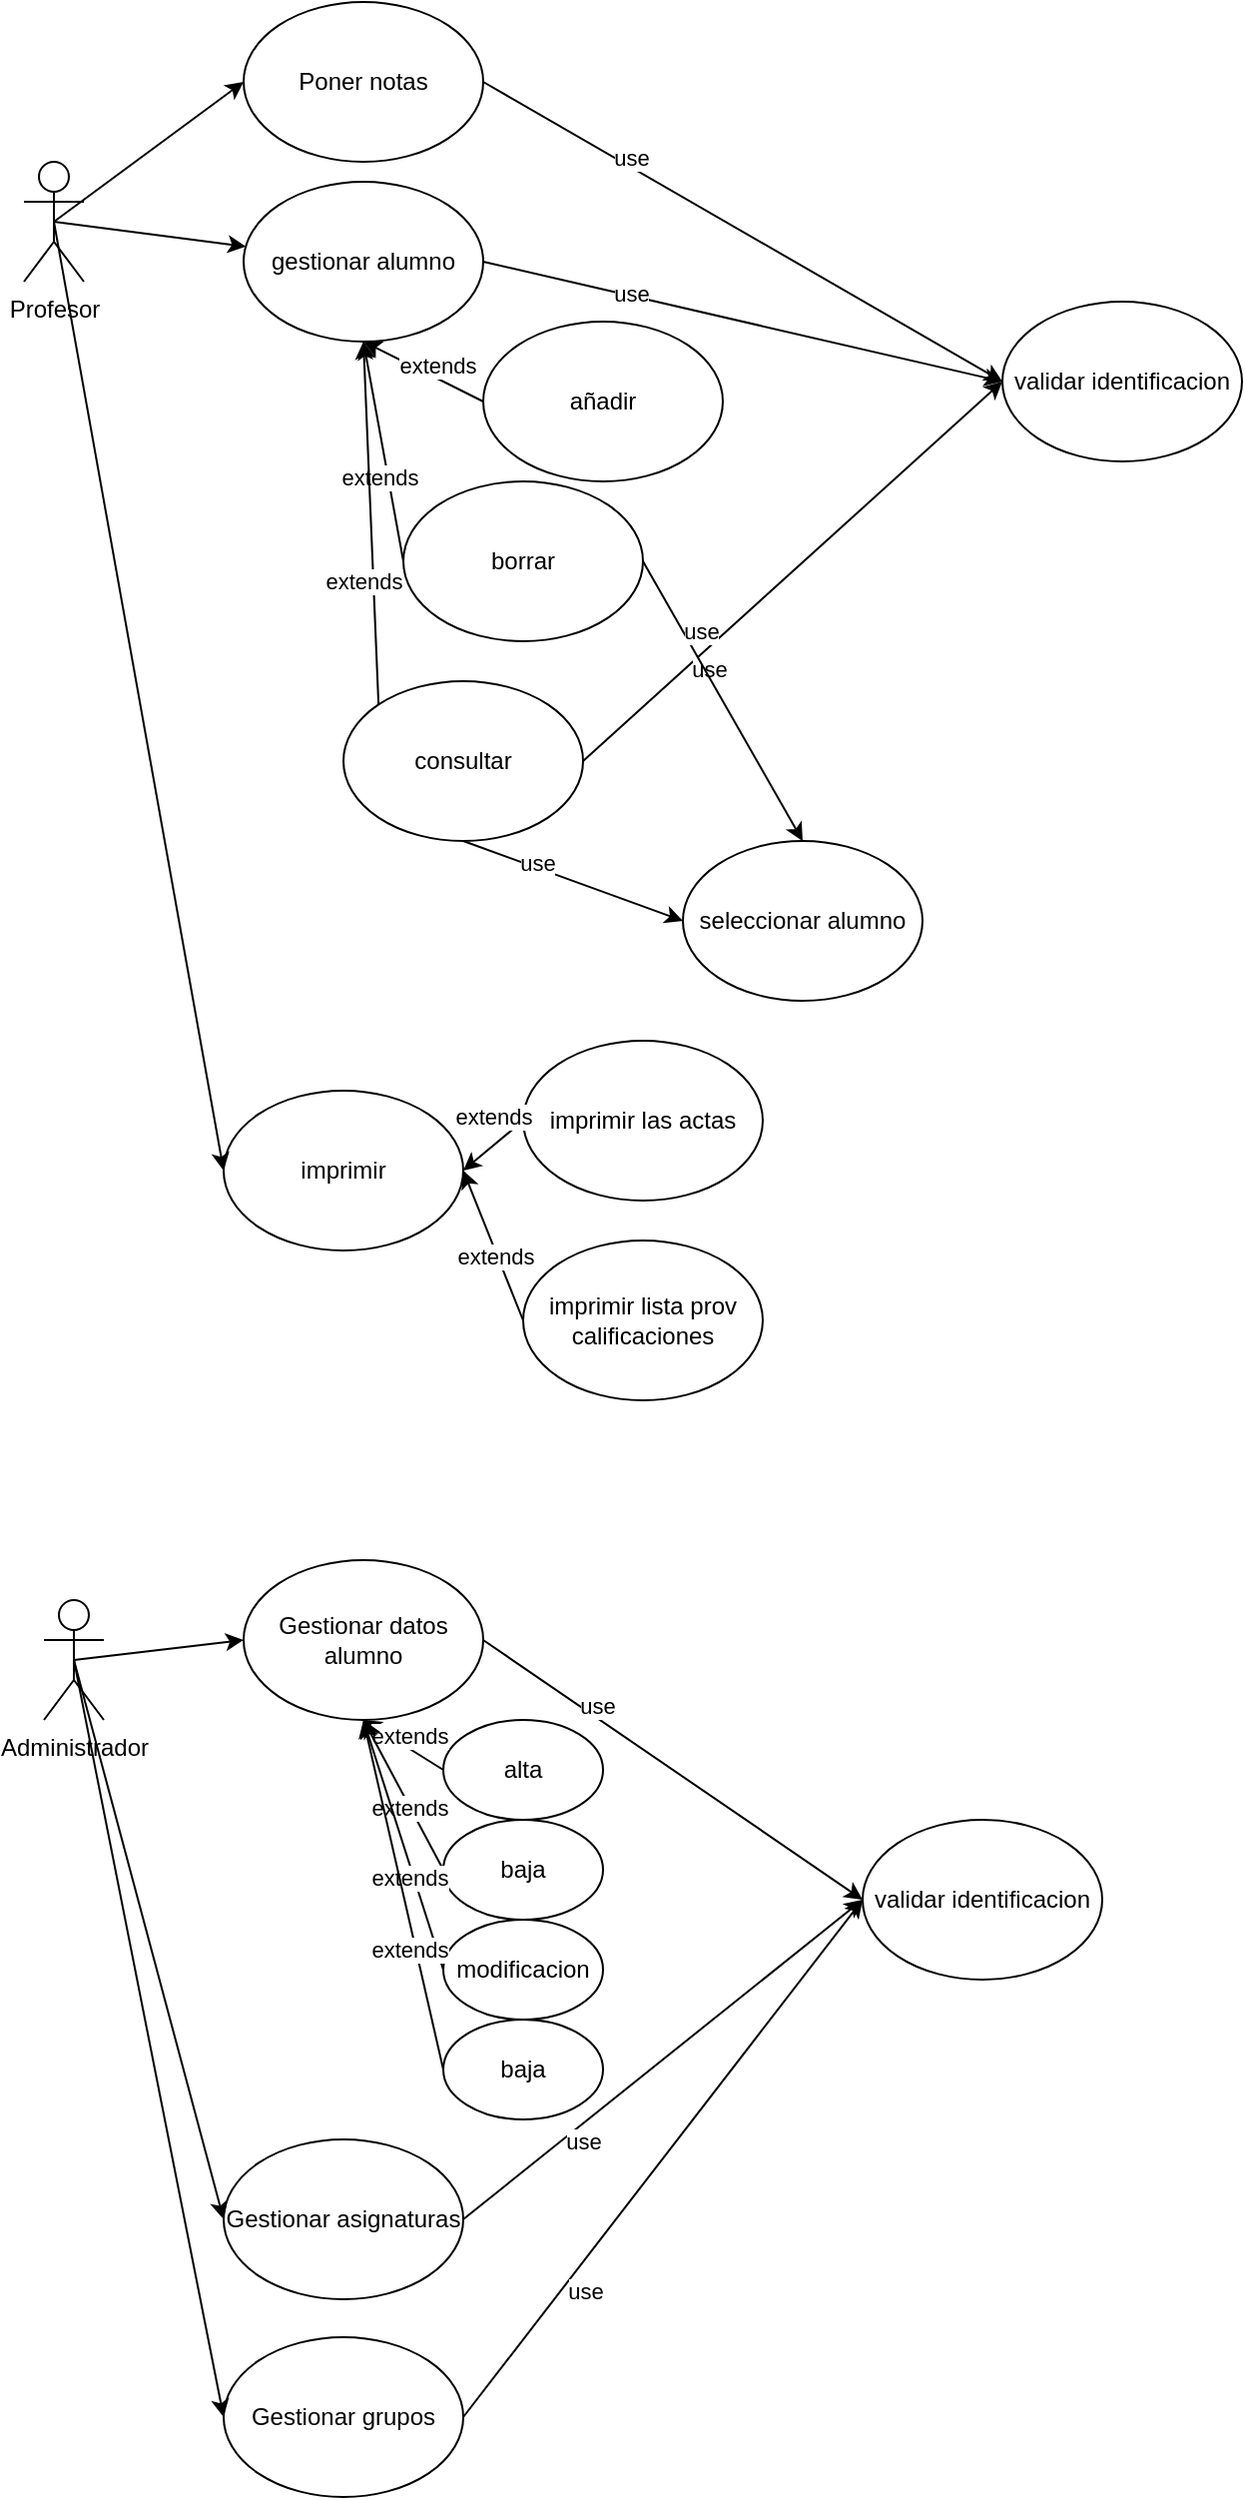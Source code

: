<mxfile version="23.1.0" type="google">
  <diagram name="Página-1" id="HRC3GEXXKmoOnmp0JOtH">
    <mxGraphModel grid="1" page="1" gridSize="10" guides="1" tooltips="1" connect="1" arrows="1" fold="1" pageScale="1" pageWidth="827" pageHeight="1169" math="0" shadow="0">
      <root>
        <mxCell id="0" />
        <mxCell id="1" parent="0" />
        <mxCell id="Cd0Fy0d24aAjxqollalq-1" value="Profesor" style="shape=umlActor;verticalLabelPosition=bottom;verticalAlign=top;html=1;" vertex="1" parent="1">
          <mxGeometry x="150" y="80" width="30" height="60" as="geometry" />
        </mxCell>
        <mxCell id="Cd0Fy0d24aAjxqollalq-10" value="Poner notas" style="ellipse;whiteSpace=wrap;html=1;" vertex="1" parent="1">
          <mxGeometry x="260" width="120" height="80" as="geometry" />
        </mxCell>
        <mxCell id="Cd0Fy0d24aAjxqollalq-11" value="gestionar alumno" style="ellipse;whiteSpace=wrap;html=1;" vertex="1" parent="1">
          <mxGeometry x="260" y="90" width="120" height="80" as="geometry" />
        </mxCell>
        <mxCell id="Cd0Fy0d24aAjxqollalq-12" value="añadir" style="ellipse;whiteSpace=wrap;html=1;" vertex="1" parent="1">
          <mxGeometry x="380" y="160" width="120" height="80" as="geometry" />
        </mxCell>
        <mxCell id="Cd0Fy0d24aAjxqollalq-13" value="borrar" style="ellipse;whiteSpace=wrap;html=1;" vertex="1" parent="1">
          <mxGeometry x="340" y="240" width="120" height="80" as="geometry" />
        </mxCell>
        <mxCell id="Cd0Fy0d24aAjxqollalq-14" value="" style="endArrow=classic;html=1;rounded=0;entryX=0.5;entryY=1;entryDx=0;entryDy=0;exitX=0;exitY=0.5;exitDx=0;exitDy=0;" edge="1" parent="1" source="Cd0Fy0d24aAjxqollalq-13" target="Cd0Fy0d24aAjxqollalq-11">
          <mxGeometry width="50" height="50" relative="1" as="geometry">
            <mxPoint x="290" y="270" as="sourcePoint" />
            <mxPoint x="340" y="220" as="targetPoint" />
          </mxGeometry>
        </mxCell>
        <mxCell id="Cd0Fy0d24aAjxqollalq-15" value="extends" style="edgeLabel;html=1;align=center;verticalAlign=middle;resizable=0;points=[];" connectable="0" vertex="1" parent="Cd0Fy0d24aAjxqollalq-14">
          <mxGeometry x="-0.423" relative="1" as="geometry">
            <mxPoint x="-6" y="-10" as="offset" />
          </mxGeometry>
        </mxCell>
        <mxCell id="Cd0Fy0d24aAjxqollalq-16" value="" style="endArrow=classic;html=1;rounded=0;entryX=0.5;entryY=1;entryDx=0;entryDy=0;exitX=0;exitY=0.5;exitDx=0;exitDy=0;" edge="1" parent="1" source="Cd0Fy0d24aAjxqollalq-12" target="Cd0Fy0d24aAjxqollalq-11">
          <mxGeometry width="50" height="50" relative="1" as="geometry">
            <mxPoint x="430" y="80" as="sourcePoint" />
            <mxPoint x="389" y="50" as="targetPoint" />
          </mxGeometry>
        </mxCell>
        <mxCell id="Cd0Fy0d24aAjxqollalq-17" value="extends" style="edgeLabel;html=1;align=center;verticalAlign=middle;resizable=0;points=[];" connectable="0" vertex="1" parent="Cd0Fy0d24aAjxqollalq-16">
          <mxGeometry x="-0.423" relative="1" as="geometry">
            <mxPoint x="-6" y="-10" as="offset" />
          </mxGeometry>
        </mxCell>
        <mxCell id="Cd0Fy0d24aAjxqollalq-18" value="consultar" style="ellipse;whiteSpace=wrap;html=1;" vertex="1" parent="1">
          <mxGeometry x="310" y="340" width="120" height="80" as="geometry" />
        </mxCell>
        <mxCell id="Cd0Fy0d24aAjxqollalq-19" value="seleccionar alumno" style="ellipse;whiteSpace=wrap;html=1;" vertex="1" parent="1">
          <mxGeometry x="480" y="420" width="120" height="80" as="geometry" />
        </mxCell>
        <mxCell id="Cd0Fy0d24aAjxqollalq-22" value="" style="endArrow=classic;html=1;rounded=0;exitX=0.5;exitY=1;exitDx=0;exitDy=0;entryX=0;entryY=0.5;entryDx=0;entryDy=0;" edge="1" parent="1" source="Cd0Fy0d24aAjxqollalq-18" target="Cd0Fy0d24aAjxqollalq-19">
          <mxGeometry width="50" height="50" relative="1" as="geometry">
            <mxPoint x="380" y="400" as="sourcePoint" />
            <mxPoint x="430" y="350" as="targetPoint" />
          </mxGeometry>
        </mxCell>
        <mxCell id="Cd0Fy0d24aAjxqollalq-23" value="use" style="edgeLabel;html=1;align=center;verticalAlign=middle;resizable=0;points=[];" connectable="0" vertex="1" parent="Cd0Fy0d24aAjxqollalq-22">
          <mxGeometry x="-0.506" y="-1" relative="1" as="geometry">
            <mxPoint x="10" as="offset" />
          </mxGeometry>
        </mxCell>
        <mxCell id="Cd0Fy0d24aAjxqollalq-24" value="validar identificacion" style="ellipse;whiteSpace=wrap;html=1;" vertex="1" parent="1">
          <mxGeometry x="640" y="150" width="120" height="80" as="geometry" />
        </mxCell>
        <mxCell id="Cd0Fy0d24aAjxqollalq-26" value="" style="endArrow=classic;html=1;rounded=0;exitX=1;exitY=0.5;exitDx=0;exitDy=0;entryX=0;entryY=0.5;entryDx=0;entryDy=0;" edge="1" parent="1" source="Cd0Fy0d24aAjxqollalq-10" target="Cd0Fy0d24aAjxqollalq-24">
          <mxGeometry width="50" height="50" relative="1" as="geometry">
            <mxPoint x="480" y="90" as="sourcePoint" />
            <mxPoint x="560" y="120" as="targetPoint" />
          </mxGeometry>
        </mxCell>
        <mxCell id="Cd0Fy0d24aAjxqollalq-27" value="use" style="edgeLabel;html=1;align=center;verticalAlign=middle;resizable=0;points=[];" connectable="0" vertex="1" parent="Cd0Fy0d24aAjxqollalq-26">
          <mxGeometry x="-0.506" y="-1" relative="1" as="geometry">
            <mxPoint x="10" as="offset" />
          </mxGeometry>
        </mxCell>
        <mxCell id="Cd0Fy0d24aAjxqollalq-29" value="" style="endArrow=classic;html=1;rounded=0;exitX=1;exitY=0.5;exitDx=0;exitDy=0;entryX=0;entryY=0.5;entryDx=0;entryDy=0;" edge="1" parent="1" source="Cd0Fy0d24aAjxqollalq-11" target="Cd0Fy0d24aAjxqollalq-24">
          <mxGeometry width="50" height="50" relative="1" as="geometry">
            <mxPoint x="390" y="50" as="sourcePoint" />
            <mxPoint x="650" y="250" as="targetPoint" />
          </mxGeometry>
        </mxCell>
        <mxCell id="Cd0Fy0d24aAjxqollalq-30" value="use" style="edgeLabel;html=1;align=center;verticalAlign=middle;resizable=0;points=[];" connectable="0" vertex="1" parent="Cd0Fy0d24aAjxqollalq-29">
          <mxGeometry x="-0.506" y="-1" relative="1" as="geometry">
            <mxPoint x="10" as="offset" />
          </mxGeometry>
        </mxCell>
        <mxCell id="Cd0Fy0d24aAjxqollalq-31" value="" style="endArrow=classic;html=1;rounded=0;exitX=1;exitY=0.5;exitDx=0;exitDy=0;entryX=0;entryY=0.5;entryDx=0;entryDy=0;" edge="1" parent="1" source="Cd0Fy0d24aAjxqollalq-18" target="Cd0Fy0d24aAjxqollalq-24">
          <mxGeometry width="50" height="50" relative="1" as="geometry">
            <mxPoint x="400" y="60" as="sourcePoint" />
            <mxPoint x="660" y="260" as="targetPoint" />
          </mxGeometry>
        </mxCell>
        <mxCell id="Cd0Fy0d24aAjxqollalq-32" value="use" style="edgeLabel;html=1;align=center;verticalAlign=middle;resizable=0;points=[];" connectable="0" vertex="1" parent="Cd0Fy0d24aAjxqollalq-31">
          <mxGeometry x="-0.506" y="-1" relative="1" as="geometry">
            <mxPoint x="10" as="offset" />
          </mxGeometry>
        </mxCell>
        <mxCell id="Cd0Fy0d24aAjxqollalq-33" value="imprimir" style="ellipse;whiteSpace=wrap;html=1;" vertex="1" parent="1">
          <mxGeometry x="250" y="545" width="120" height="80" as="geometry" />
        </mxCell>
        <mxCell id="Cd0Fy0d24aAjxqollalq-34" value="imprimir las actas" style="ellipse;whiteSpace=wrap;html=1;" vertex="1" parent="1">
          <mxGeometry x="400" y="520" width="120" height="80" as="geometry" />
        </mxCell>
        <mxCell id="Cd0Fy0d24aAjxqollalq-35" value="imprimir lista prov calificaciones" style="ellipse;whiteSpace=wrap;html=1;" vertex="1" parent="1">
          <mxGeometry x="400" y="620" width="120" height="80" as="geometry" />
        </mxCell>
        <mxCell id="Cd0Fy0d24aAjxqollalq-36" value="" style="endArrow=classic;html=1;rounded=0;entryX=1;entryY=0.5;entryDx=0;entryDy=0;exitX=0;exitY=0.5;exitDx=0;exitDy=0;" edge="1" parent="1" source="Cd0Fy0d24aAjxqollalq-35" target="Cd0Fy0d24aAjxqollalq-33">
          <mxGeometry width="50" height="50" relative="1" as="geometry">
            <mxPoint x="400" y="640" as="sourcePoint" />
            <mxPoint x="380" y="530" as="targetPoint" />
          </mxGeometry>
        </mxCell>
        <mxCell id="Cd0Fy0d24aAjxqollalq-37" value="extends" style="edgeLabel;html=1;align=center;verticalAlign=middle;resizable=0;points=[];" connectable="0" vertex="1" parent="Cd0Fy0d24aAjxqollalq-36">
          <mxGeometry x="-0.423" relative="1" as="geometry">
            <mxPoint x="-6" y="-10" as="offset" />
          </mxGeometry>
        </mxCell>
        <mxCell id="Cd0Fy0d24aAjxqollalq-38" value="" style="endArrow=classic;html=1;rounded=0;entryX=1;entryY=0.5;entryDx=0;entryDy=0;exitX=0;exitY=0.5;exitDx=0;exitDy=0;" edge="1" parent="1" source="Cd0Fy0d24aAjxqollalq-34" target="Cd0Fy0d24aAjxqollalq-33">
          <mxGeometry width="50" height="50" relative="1" as="geometry">
            <mxPoint x="410" y="670" as="sourcePoint" />
            <mxPoint x="380" y="595" as="targetPoint" />
          </mxGeometry>
        </mxCell>
        <mxCell id="Cd0Fy0d24aAjxqollalq-39" value="extends" style="edgeLabel;html=1;align=center;verticalAlign=middle;resizable=0;points=[];" connectable="0" vertex="1" parent="Cd0Fy0d24aAjxqollalq-38">
          <mxGeometry x="-0.423" relative="1" as="geometry">
            <mxPoint x="-6" y="-10" as="offset" />
          </mxGeometry>
        </mxCell>
        <mxCell id="Cd0Fy0d24aAjxqollalq-40" value="" style="endArrow=classic;html=1;rounded=0;exitX=0.5;exitY=0.5;exitDx=0;exitDy=0;exitPerimeter=0;entryX=0;entryY=0.5;entryDx=0;entryDy=0;" edge="1" parent="1" source="Cd0Fy0d24aAjxqollalq-1" target="Cd0Fy0d24aAjxqollalq-10">
          <mxGeometry width="50" height="50" relative="1" as="geometry">
            <mxPoint x="180" y="250" as="sourcePoint" />
            <mxPoint x="230" y="200" as="targetPoint" />
          </mxGeometry>
        </mxCell>
        <mxCell id="Cd0Fy0d24aAjxqollalq-41" value="" style="endArrow=classic;html=1;rounded=0;exitX=0.5;exitY=0.5;exitDx=0;exitDy=0;exitPerimeter=0;" edge="1" parent="1" source="Cd0Fy0d24aAjxqollalq-1" target="Cd0Fy0d24aAjxqollalq-11">
          <mxGeometry width="50" height="50" relative="1" as="geometry">
            <mxPoint x="170" y="110" as="sourcePoint" />
            <mxPoint x="270" y="50" as="targetPoint" />
          </mxGeometry>
        </mxCell>
        <mxCell id="Cd0Fy0d24aAjxqollalq-43" value="" style="endArrow=classic;html=1;rounded=0;exitX=0.5;exitY=0.5;exitDx=0;exitDy=0;exitPerimeter=0;entryX=0;entryY=0.5;entryDx=0;entryDy=0;" edge="1" parent="1" source="Cd0Fy0d24aAjxqollalq-1" target="Cd0Fy0d24aAjxqollalq-33">
          <mxGeometry width="50" height="50" relative="1" as="geometry">
            <mxPoint x="195" y="140" as="sourcePoint" />
            <mxPoint x="290" y="70" as="targetPoint" />
          </mxGeometry>
        </mxCell>
        <mxCell id="Cd0Fy0d24aAjxqollalq-44" value="Administrador" style="shape=umlActor;verticalLabelPosition=bottom;verticalAlign=top;html=1;" vertex="1" parent="1">
          <mxGeometry x="160" y="800" width="30" height="60" as="geometry" />
        </mxCell>
        <mxCell id="Cd0Fy0d24aAjxqollalq-45" value="Gestionar datos alumno" style="ellipse;whiteSpace=wrap;html=1;" vertex="1" parent="1">
          <mxGeometry x="260" y="780" width="120" height="80" as="geometry" />
        </mxCell>
        <mxCell id="Cd0Fy0d24aAjxqollalq-46" value="alta" style="ellipse;whiteSpace=wrap;html=1;" vertex="1" parent="1">
          <mxGeometry x="360" y="860" width="80" height="50" as="geometry" />
        </mxCell>
        <mxCell id="Cd0Fy0d24aAjxqollalq-48" value="baja" style="ellipse;whiteSpace=wrap;html=1;" vertex="1" parent="1">
          <mxGeometry x="360" y="910" width="80" height="50" as="geometry" />
        </mxCell>
        <mxCell id="Cd0Fy0d24aAjxqollalq-49" value="modificacion" style="ellipse;whiteSpace=wrap;html=1;" vertex="1" parent="1">
          <mxGeometry x="360" y="960" width="80" height="50" as="geometry" />
        </mxCell>
        <mxCell id="Cd0Fy0d24aAjxqollalq-50" value="baja" style="ellipse;whiteSpace=wrap;html=1;" vertex="1" parent="1">
          <mxGeometry x="360" y="1010" width="80" height="50" as="geometry" />
        </mxCell>
        <mxCell id="Cd0Fy0d24aAjxqollalq-51" value="" style="endArrow=classic;html=1;rounded=0;entryX=0.5;entryY=1;entryDx=0;entryDy=0;exitX=0;exitY=0.5;exitDx=0;exitDy=0;" edge="1" parent="1" source="Cd0Fy0d24aAjxqollalq-46" target="Cd0Fy0d24aAjxqollalq-45">
          <mxGeometry width="50" height="50" relative="1" as="geometry">
            <mxPoint x="455" y="910" as="sourcePoint" />
            <mxPoint x="425" y="935" as="targetPoint" />
          </mxGeometry>
        </mxCell>
        <mxCell id="Cd0Fy0d24aAjxqollalq-52" value="extends" style="edgeLabel;html=1;align=center;verticalAlign=middle;resizable=0;points=[];" connectable="0" vertex="1" parent="Cd0Fy0d24aAjxqollalq-51">
          <mxGeometry x="-0.423" relative="1" as="geometry">
            <mxPoint x="-6" y="-10" as="offset" />
          </mxGeometry>
        </mxCell>
        <mxCell id="Cd0Fy0d24aAjxqollalq-53" value="" style="endArrow=classic;html=1;rounded=0;entryX=0.5;entryY=1;entryDx=0;entryDy=0;exitX=0;exitY=0.5;exitDx=0;exitDy=0;" edge="1" parent="1" source="Cd0Fy0d24aAjxqollalq-48" target="Cd0Fy0d24aAjxqollalq-45">
          <mxGeometry width="50" height="50" relative="1" as="geometry">
            <mxPoint x="370" y="895" as="sourcePoint" />
            <mxPoint x="330" y="870" as="targetPoint" />
          </mxGeometry>
        </mxCell>
        <mxCell id="Cd0Fy0d24aAjxqollalq-54" value="extends" style="edgeLabel;html=1;align=center;verticalAlign=middle;resizable=0;points=[];" connectable="0" vertex="1" parent="Cd0Fy0d24aAjxqollalq-53">
          <mxGeometry x="-0.423" relative="1" as="geometry">
            <mxPoint x="-6" y="-10" as="offset" />
          </mxGeometry>
        </mxCell>
        <mxCell id="Cd0Fy0d24aAjxqollalq-55" value="" style="endArrow=classic;html=1;rounded=0;entryX=0.5;entryY=1;entryDx=0;entryDy=0;exitX=0;exitY=0.5;exitDx=0;exitDy=0;" edge="1" parent="1" source="Cd0Fy0d24aAjxqollalq-49" target="Cd0Fy0d24aAjxqollalq-45">
          <mxGeometry width="50" height="50" relative="1" as="geometry">
            <mxPoint x="380" y="905" as="sourcePoint" />
            <mxPoint x="340" y="880" as="targetPoint" />
          </mxGeometry>
        </mxCell>
        <mxCell id="Cd0Fy0d24aAjxqollalq-56" value="extends" style="edgeLabel;html=1;align=center;verticalAlign=middle;resizable=0;points=[];" connectable="0" vertex="1" parent="Cd0Fy0d24aAjxqollalq-55">
          <mxGeometry x="-0.423" relative="1" as="geometry">
            <mxPoint x="-6" y="-10" as="offset" />
          </mxGeometry>
        </mxCell>
        <mxCell id="Cd0Fy0d24aAjxqollalq-57" value="" style="endArrow=classic;html=1;rounded=0;entryX=0.5;entryY=1;entryDx=0;entryDy=0;exitX=0;exitY=0.5;exitDx=0;exitDy=0;" edge="1" parent="1" source="Cd0Fy0d24aAjxqollalq-50" target="Cd0Fy0d24aAjxqollalq-45">
          <mxGeometry width="50" height="50" relative="1" as="geometry">
            <mxPoint x="390" y="915" as="sourcePoint" />
            <mxPoint x="350" y="890" as="targetPoint" />
          </mxGeometry>
        </mxCell>
        <mxCell id="Cd0Fy0d24aAjxqollalq-58" value="extends" style="edgeLabel;html=1;align=center;verticalAlign=middle;resizable=0;points=[];" connectable="0" vertex="1" parent="Cd0Fy0d24aAjxqollalq-57">
          <mxGeometry x="-0.423" relative="1" as="geometry">
            <mxPoint x="-6" y="-10" as="offset" />
          </mxGeometry>
        </mxCell>
        <mxCell id="Cd0Fy0d24aAjxqollalq-59" value="" style="endArrow=classic;html=1;rounded=0;exitX=1;exitY=0.5;exitDx=0;exitDy=0;entryX=0.5;entryY=0;entryDx=0;entryDy=0;" edge="1" parent="1" target="Cd0Fy0d24aAjxqollalq-19" source="Cd0Fy0d24aAjxqollalq-13">
          <mxGeometry width="50" height="50" relative="1" as="geometry">
            <mxPoint x="390" y="400" as="sourcePoint" />
            <mxPoint x="650" y="200" as="targetPoint" />
          </mxGeometry>
        </mxCell>
        <mxCell id="Cd0Fy0d24aAjxqollalq-60" value="use" style="edgeLabel;html=1;align=center;verticalAlign=middle;resizable=0;points=[];" connectable="0" vertex="1" parent="Cd0Fy0d24aAjxqollalq-59">
          <mxGeometry x="-0.506" y="-1" relative="1" as="geometry">
            <mxPoint x="10" as="offset" />
          </mxGeometry>
        </mxCell>
        <mxCell id="Cd0Fy0d24aAjxqollalq-61" value="validar identificacion" style="ellipse;whiteSpace=wrap;html=1;" vertex="1" parent="1">
          <mxGeometry x="570" y="910" width="120" height="80" as="geometry" />
        </mxCell>
        <mxCell id="Cd0Fy0d24aAjxqollalq-62" value="" style="endArrow=classic;html=1;rounded=0;exitX=1;exitY=0.5;exitDx=0;exitDy=0;entryX=0;entryY=0.5;entryDx=0;entryDy=0;" edge="1" parent="1" source="Cd0Fy0d24aAjxqollalq-45" target="Cd0Fy0d24aAjxqollalq-61">
          <mxGeometry width="50" height="50" relative="1" as="geometry">
            <mxPoint x="414" y="560" as="sourcePoint" />
            <mxPoint x="674" y="710" as="targetPoint" />
          </mxGeometry>
        </mxCell>
        <mxCell id="Cd0Fy0d24aAjxqollalq-63" value="use" style="edgeLabel;html=1;align=center;verticalAlign=middle;resizable=0;points=[];" connectable="0" vertex="1" parent="Cd0Fy0d24aAjxqollalq-62">
          <mxGeometry x="-0.506" y="-1" relative="1" as="geometry">
            <mxPoint x="10" as="offset" />
          </mxGeometry>
        </mxCell>
        <mxCell id="Cd0Fy0d24aAjxqollalq-64" value="Gestionar asignaturas" style="ellipse;whiteSpace=wrap;html=1;" vertex="1" parent="1">
          <mxGeometry x="250" y="1070" width="120" height="80" as="geometry" />
        </mxCell>
        <mxCell id="Cd0Fy0d24aAjxqollalq-65" value="Gestionar grupos" style="ellipse;whiteSpace=wrap;html=1;" vertex="1" parent="1">
          <mxGeometry x="250" y="1169" width="120" height="80" as="geometry" />
        </mxCell>
        <mxCell id="Cd0Fy0d24aAjxqollalq-66" value="" style="endArrow=classic;html=1;rounded=0;exitX=0.5;exitY=0.5;exitDx=0;exitDy=0;exitPerimeter=0;entryX=0;entryY=0.5;entryDx=0;entryDy=0;" edge="1" parent="1" source="Cd0Fy0d24aAjxqollalq-44" target="Cd0Fy0d24aAjxqollalq-45">
          <mxGeometry width="50" height="50" relative="1" as="geometry">
            <mxPoint x="200" y="1020" as="sourcePoint" />
            <mxPoint x="250" y="970" as="targetPoint" />
          </mxGeometry>
        </mxCell>
        <mxCell id="Cd0Fy0d24aAjxqollalq-67" value="" style="endArrow=classic;html=1;rounded=0;exitX=0.5;exitY=0.5;exitDx=0;exitDy=0;exitPerimeter=0;entryX=0;entryY=0.5;entryDx=0;entryDy=0;" edge="1" parent="1" source="Cd0Fy0d24aAjxqollalq-44" target="Cd0Fy0d24aAjxqollalq-64">
          <mxGeometry width="50" height="50" relative="1" as="geometry">
            <mxPoint x="185" y="840" as="sourcePoint" />
            <mxPoint x="270" y="830" as="targetPoint" />
          </mxGeometry>
        </mxCell>
        <mxCell id="Cd0Fy0d24aAjxqollalq-68" value="" style="endArrow=classic;html=1;rounded=0;exitX=0.5;exitY=0.5;exitDx=0;exitDy=0;exitPerimeter=0;entryX=0;entryY=0.5;entryDx=0;entryDy=0;" edge="1" parent="1" source="Cd0Fy0d24aAjxqollalq-44" target="Cd0Fy0d24aAjxqollalq-65">
          <mxGeometry width="50" height="50" relative="1" as="geometry">
            <mxPoint x="195" y="850" as="sourcePoint" />
            <mxPoint x="280" y="840" as="targetPoint" />
          </mxGeometry>
        </mxCell>
        <mxCell id="Cd0Fy0d24aAjxqollalq-69" value="" style="endArrow=classic;html=1;rounded=0;exitX=1;exitY=0.5;exitDx=0;exitDy=0;entryX=0;entryY=0.5;entryDx=0;entryDy=0;" edge="1" parent="1" source="Cd0Fy0d24aAjxqollalq-64" target="Cd0Fy0d24aAjxqollalq-61">
          <mxGeometry width="50" height="50" relative="1" as="geometry">
            <mxPoint x="390" y="830" as="sourcePoint" />
            <mxPoint x="580" y="960" as="targetPoint" />
          </mxGeometry>
        </mxCell>
        <mxCell id="Cd0Fy0d24aAjxqollalq-70" value="use" style="edgeLabel;html=1;align=center;verticalAlign=middle;resizable=0;points=[];" connectable="0" vertex="1" parent="Cd0Fy0d24aAjxqollalq-69">
          <mxGeometry x="-0.506" y="-1" relative="1" as="geometry">
            <mxPoint x="10" as="offset" />
          </mxGeometry>
        </mxCell>
        <mxCell id="Cd0Fy0d24aAjxqollalq-71" value="" style="endArrow=classic;html=1;rounded=0;exitX=1;exitY=0.5;exitDx=0;exitDy=0;entryX=0;entryY=0.5;entryDx=0;entryDy=0;" edge="1" parent="1" source="Cd0Fy0d24aAjxqollalq-65" target="Cd0Fy0d24aAjxqollalq-61">
          <mxGeometry width="50" height="50" relative="1" as="geometry">
            <mxPoint x="400" y="840" as="sourcePoint" />
            <mxPoint x="590" y="970" as="targetPoint" />
          </mxGeometry>
        </mxCell>
        <mxCell id="Cd0Fy0d24aAjxqollalq-72" value="use" style="edgeLabel;html=1;align=center;verticalAlign=middle;resizable=0;points=[];" connectable="0" vertex="1" parent="Cd0Fy0d24aAjxqollalq-71">
          <mxGeometry x="-0.506" y="-1" relative="1" as="geometry">
            <mxPoint x="10" as="offset" />
          </mxGeometry>
        </mxCell>
        <mxCell id="lODLi8m-ed48nfpcw5Ou-1" value="" style="endArrow=classic;html=1;rounded=0;entryX=0.5;entryY=1;entryDx=0;entryDy=0;exitX=0;exitY=0;exitDx=0;exitDy=0;" edge="1" parent="1" source="Cd0Fy0d24aAjxqollalq-18" target="Cd0Fy0d24aAjxqollalq-11">
          <mxGeometry width="50" height="50" relative="1" as="geometry">
            <mxPoint x="350" y="290" as="sourcePoint" />
            <mxPoint x="330" y="180" as="targetPoint" />
          </mxGeometry>
        </mxCell>
        <mxCell id="lODLi8m-ed48nfpcw5Ou-2" value="extends" style="edgeLabel;html=1;align=center;verticalAlign=middle;resizable=0;points=[];" connectable="0" vertex="1" parent="lODLi8m-ed48nfpcw5Ou-1">
          <mxGeometry x="-0.423" relative="1" as="geometry">
            <mxPoint x="-6" y="-10" as="offset" />
          </mxGeometry>
        </mxCell>
      </root>
    </mxGraphModel>
  </diagram>
</mxfile>
